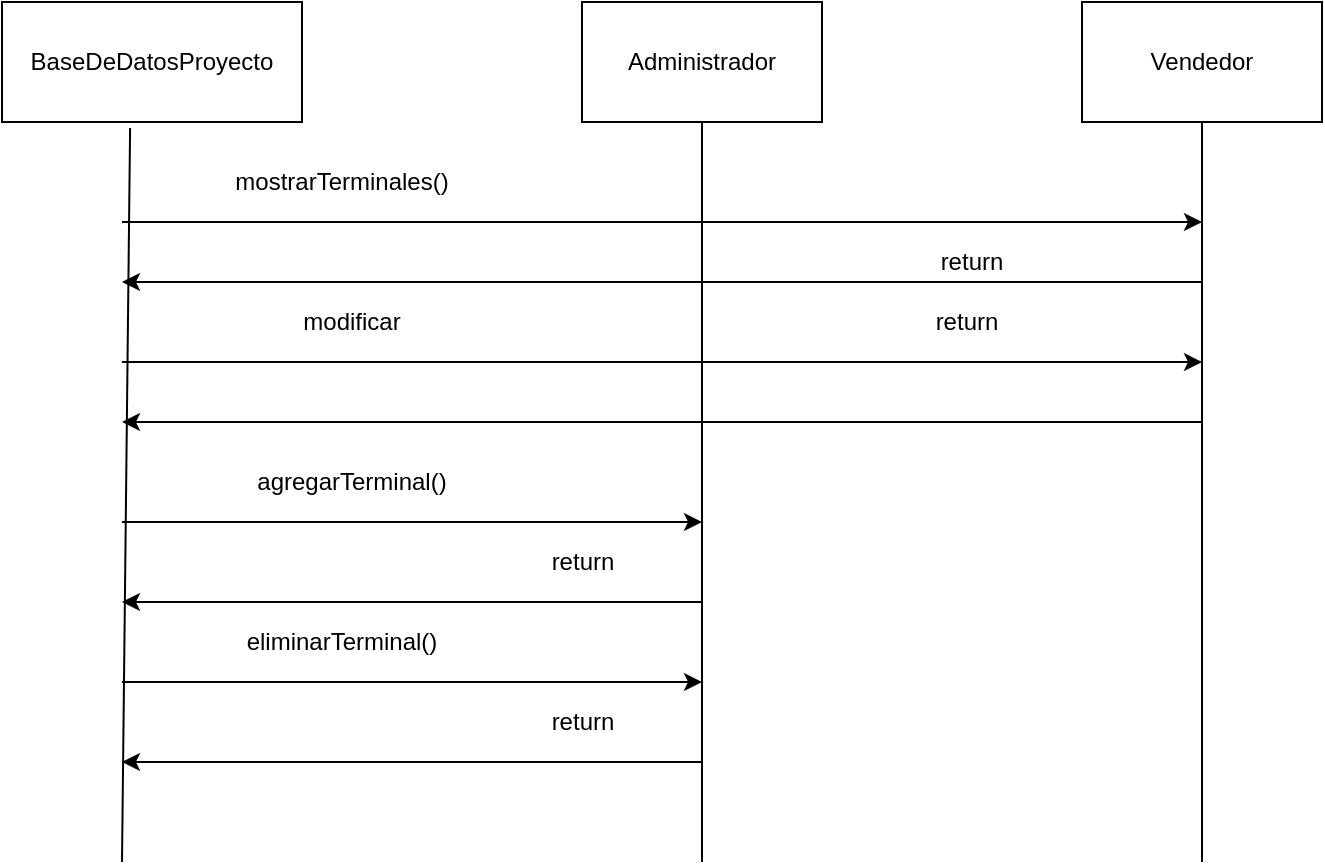 <mxfile version="12.3.3" type="device" pages="1"><diagram id="8sYZmyxFJsBAii9hLbRm" name="Page-1"><mxGraphModel dx="868" dy="442" grid="1" gridSize="10" guides="1" tooltips="1" connect="1" arrows="1" fold="1" page="1" pageScale="1" pageWidth="827" pageHeight="1169" math="0" shadow="0"><root><mxCell id="0"/><mxCell id="1" parent="0"/><mxCell id="2bbdY9dPQohwRV9IOfuI-1" value="BaseDeDatosProyecto" style="rounded=0;whiteSpace=wrap;html=1;" parent="1" vertex="1"><mxGeometry x="20" y="20" width="150" height="60" as="geometry"/></mxCell><mxCell id="2bbdY9dPQohwRV9IOfuI-2" value="Administrador" style="rounded=0;whiteSpace=wrap;html=1;" parent="1" vertex="1"><mxGeometry x="310" y="20" width="120" height="60" as="geometry"/></mxCell><mxCell id="2bbdY9dPQohwRV9IOfuI-3" value="Vendedor" style="rounded=0;whiteSpace=wrap;html=1;" parent="1" vertex="1"><mxGeometry x="560" y="20" width="120" height="60" as="geometry"/></mxCell><mxCell id="2bbdY9dPQohwRV9IOfuI-4" value="" style="endArrow=none;html=1;entryX=0.427;entryY=1.05;entryDx=0;entryDy=0;entryPerimeter=0;" parent="1" target="2bbdY9dPQohwRV9IOfuI-1" edge="1"><mxGeometry width="50" height="50" relative="1" as="geometry"><mxPoint x="80" y="450" as="sourcePoint"/><mxPoint x="84" y="110" as="targetPoint"/></mxGeometry></mxCell><mxCell id="2bbdY9dPQohwRV9IOfuI-5" value="" style="endArrow=none;html=1;entryX=0.5;entryY=1;entryDx=0;entryDy=0;" parent="1" target="2bbdY9dPQohwRV9IOfuI-2" edge="1"><mxGeometry width="50" height="50" relative="1" as="geometry"><mxPoint x="370" y="450" as="sourcePoint"/><mxPoint x="90" y="90" as="targetPoint"/></mxGeometry></mxCell><mxCell id="2bbdY9dPQohwRV9IOfuI-6" value="" style="endArrow=none;html=1;entryX=0.5;entryY=1;entryDx=0;entryDy=0;" parent="1" target="2bbdY9dPQohwRV9IOfuI-3" edge="1"><mxGeometry width="50" height="50" relative="1" as="geometry"><mxPoint x="620" y="450" as="sourcePoint"/><mxPoint x="100" y="100" as="targetPoint"/></mxGeometry></mxCell><mxCell id="2bbdY9dPQohwRV9IOfuI-7" value="" style="endArrow=classic;html=1;" parent="1" edge="1"><mxGeometry width="50" height="50" relative="1" as="geometry"><mxPoint x="80" y="130" as="sourcePoint"/><mxPoint x="620" y="130" as="targetPoint"/></mxGeometry></mxCell><mxCell id="2bbdY9dPQohwRV9IOfuI-8" value="" style="endArrow=classic;html=1;" parent="1" edge="1"><mxGeometry width="50" height="50" relative="1" as="geometry"><mxPoint x="620" y="160" as="sourcePoint"/><mxPoint x="80" y="160" as="targetPoint"/></mxGeometry></mxCell><mxCell id="2bbdY9dPQohwRV9IOfuI-9" value="mostrarTerminales()" style="text;html=1;strokeColor=none;fillColor=none;align=center;verticalAlign=middle;whiteSpace=wrap;rounded=0;" parent="1" vertex="1"><mxGeometry x="120" y="100" width="140" height="20" as="geometry"/></mxCell><mxCell id="2bbdY9dPQohwRV9IOfuI-10" value="return" style="text;html=1;strokeColor=none;fillColor=none;align=center;verticalAlign=middle;whiteSpace=wrap;rounded=0;" parent="1" vertex="1"><mxGeometry x="460" y="140" width="90" height="20" as="geometry"/></mxCell><mxCell id="2bbdY9dPQohwRV9IOfuI-11" value="eliminarTerminal()" style="text;html=1;strokeColor=none;fillColor=none;align=center;verticalAlign=middle;whiteSpace=wrap;rounded=0;" parent="1" vertex="1"><mxGeometry x="135" y="330" width="110" height="20" as="geometry"/></mxCell><mxCell id="2bbdY9dPQohwRV9IOfuI-12" value="" style="endArrow=classic;html=1;" parent="1" edge="1"><mxGeometry width="50" height="50" relative="1" as="geometry"><mxPoint x="80" y="200" as="sourcePoint"/><mxPoint x="620" y="200" as="targetPoint"/></mxGeometry></mxCell><mxCell id="2bbdY9dPQohwRV9IOfuI-13" value="" style="endArrow=classic;html=1;" parent="1" edge="1"><mxGeometry width="50" height="50" relative="1" as="geometry"><mxPoint x="620" y="230" as="sourcePoint"/><mxPoint x="80" y="230" as="targetPoint"/></mxGeometry></mxCell><mxCell id="2bbdY9dPQohwRV9IOfuI-14" value="modificar" style="text;html=1;strokeColor=none;fillColor=none;align=center;verticalAlign=middle;whiteSpace=wrap;rounded=0;" parent="1" vertex="1"><mxGeometry x="130" y="170" width="130" height="20" as="geometry"/></mxCell><mxCell id="2bbdY9dPQohwRV9IOfuI-15" value="return" style="text;html=1;strokeColor=none;fillColor=none;align=center;verticalAlign=middle;whiteSpace=wrap;rounded=0;" parent="1" vertex="1"><mxGeometry x="460" y="170" width="85" height="20" as="geometry"/></mxCell><mxCell id="2bbdY9dPQohwRV9IOfuI-16" value="" style="endArrow=classic;html=1;" parent="1" edge="1"><mxGeometry width="50" height="50" relative="1" as="geometry"><mxPoint x="80" y="280" as="sourcePoint"/><mxPoint x="370" y="280" as="targetPoint"/></mxGeometry></mxCell><mxCell id="2bbdY9dPQohwRV9IOfuI-17" value="" style="endArrow=classic;html=1;" parent="1" edge="1"><mxGeometry width="50" height="50" relative="1" as="geometry"><mxPoint x="370" y="320" as="sourcePoint"/><mxPoint x="80" y="320" as="targetPoint"/></mxGeometry></mxCell><mxCell id="2bbdY9dPQohwRV9IOfuI-18" value="agregarTerminal()" style="text;html=1;strokeColor=none;fillColor=none;align=center;verticalAlign=middle;whiteSpace=wrap;rounded=0;" parent="1" vertex="1"><mxGeometry x="140" y="250" width="110" height="20" as="geometry"/></mxCell><mxCell id="2bbdY9dPQohwRV9IOfuI-19" value="return" style="text;html=1;strokeColor=none;fillColor=none;align=center;verticalAlign=middle;whiteSpace=wrap;rounded=0;" parent="1" vertex="1"><mxGeometry x="267.5" y="290" width="85" height="20" as="geometry"/></mxCell><mxCell id="2bbdY9dPQohwRV9IOfuI-20" value="" style="endArrow=classic;html=1;" parent="1" edge="1"><mxGeometry width="50" height="50" relative="1" as="geometry"><mxPoint x="80" y="360" as="sourcePoint"/><mxPoint x="370" y="360" as="targetPoint"/></mxGeometry></mxCell><mxCell id="2bbdY9dPQohwRV9IOfuI-21" value="" style="endArrow=classic;html=1;" parent="1" edge="1"><mxGeometry width="50" height="50" relative="1" as="geometry"><mxPoint x="370" y="400" as="sourcePoint"/><mxPoint x="80" y="400" as="targetPoint"/></mxGeometry></mxCell><mxCell id="2bbdY9dPQohwRV9IOfuI-22" value="return" style="text;html=1;strokeColor=none;fillColor=none;align=center;verticalAlign=middle;whiteSpace=wrap;rounded=0;" parent="1" vertex="1"><mxGeometry x="267.5" y="370" width="85" height="20" as="geometry"/></mxCell></root></mxGraphModel></diagram></mxfile>